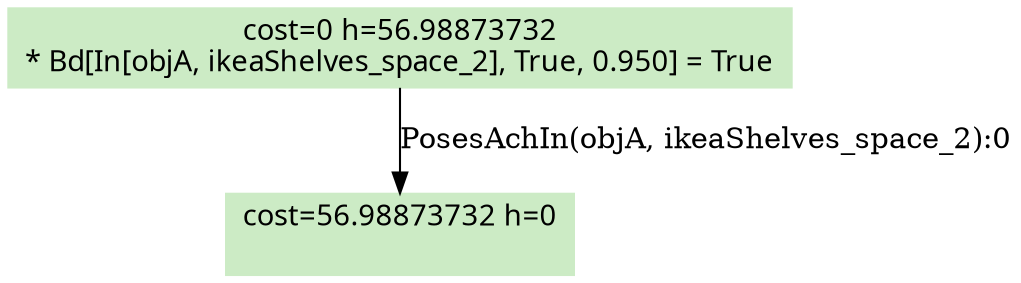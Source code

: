 digraph G {
    ordering=out;
    node [fontname=HelveticaBold];
    "0" [shape=box, label="cost=0 h=56.98873732\n* Bd[In[objA, ikeaShelves_space_2], True, 0.950] = True\n"];
    "140" [shape=box, label="cost=56.98873732 h=0\n\n"];
    "0" [shape=box, style=filled, colorscheme=pastel16, color=2, label="cost=0 h=56.98873732\n* Bd[In[objA, ikeaShelves_space_2], True, 0.950] = True\n"];
    "0" -> "140"[label="PosesAchIn(objA, ikeaShelves_space_2):0"];
    "0" [shape=box, style=filled, colorscheme=pastel16,color=3];
    "140" [shape=box, style=filled, colorscheme=pastel16,color=3];
}
